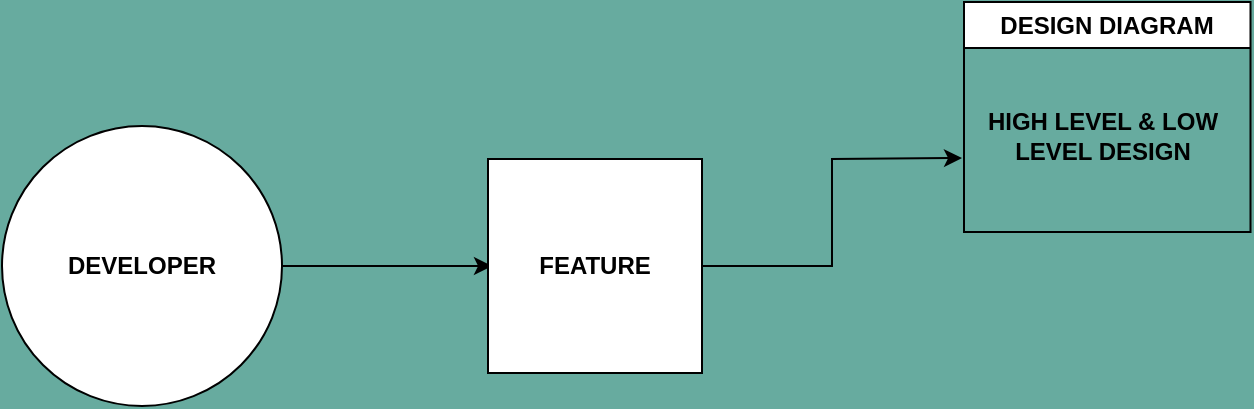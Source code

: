 <mxfile version="26.0.6">
  <diagram name="Page-1" id="Oeo0zvN9N7Vfgy593SKG">
    <mxGraphModel dx="1834" dy="797" grid="0" gridSize="10" guides="1" tooltips="1" connect="1" arrows="1" fold="1" page="0" pageScale="1" pageWidth="850" pageHeight="1100" background="#67AB9F" math="0" shadow="0">
      <root>
        <mxCell id="0" />
        <mxCell id="1" parent="0" />
        <mxCell id="KdK-nWYVavCUFmsnzToc-2" style="edgeStyle=orthogonalEdgeStyle;rounded=0;orthogonalLoop=1;jettySize=auto;html=1;" edge="1" parent="1" source="KdK-nWYVavCUFmsnzToc-1">
          <mxGeometry relative="1" as="geometry">
            <mxPoint x="-3" y="316" as="targetPoint" />
          </mxGeometry>
        </mxCell>
        <mxCell id="KdK-nWYVavCUFmsnzToc-1" value="&lt;b&gt;DEVELOPER&lt;/b&gt;" style="ellipse;whiteSpace=wrap;html=1;aspect=fixed;" vertex="1" parent="1">
          <mxGeometry x="-248" y="246" width="140" height="140" as="geometry" />
        </mxCell>
        <mxCell id="KdK-nWYVavCUFmsnzToc-4" style="edgeStyle=orthogonalEdgeStyle;rounded=0;orthogonalLoop=1;jettySize=auto;html=1;exitX=1;exitY=0.5;exitDx=0;exitDy=0;" edge="1" parent="1" source="KdK-nWYVavCUFmsnzToc-3">
          <mxGeometry relative="1" as="geometry">
            <mxPoint x="232" y="262" as="targetPoint" />
          </mxGeometry>
        </mxCell>
        <mxCell id="KdK-nWYVavCUFmsnzToc-3" value="&lt;b&gt;FEATURE&lt;/b&gt;" style="whiteSpace=wrap;html=1;aspect=fixed;" vertex="1" parent="1">
          <mxGeometry x="-5" y="262.5" width="107" height="107" as="geometry" />
        </mxCell>
        <mxCell id="KdK-nWYVavCUFmsnzToc-6" value="DESIGN DIAGRAM" style="swimlane;whiteSpace=wrap;html=1;" vertex="1" parent="1">
          <mxGeometry x="233" y="184" width="143.25" height="115" as="geometry" />
        </mxCell>
        <mxCell id="KdK-nWYVavCUFmsnzToc-7" value="&lt;b&gt;HIGH LEVEL &amp;amp; LOW &lt;br&gt;LEVEL DESIGN&lt;br&gt;&lt;/b&gt;" style="text;html=1;align=center;verticalAlign=middle;resizable=0;points=[];autosize=1;strokeColor=none;fillColor=none;" vertex="1" parent="KdK-nWYVavCUFmsnzToc-6">
          <mxGeometry x="2.25" y="46" width="133" height="41" as="geometry" />
        </mxCell>
      </root>
    </mxGraphModel>
  </diagram>
</mxfile>
